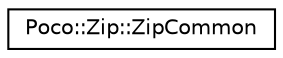digraph "Graphical Class Hierarchy"
{
 // LATEX_PDF_SIZE
  edge [fontname="Helvetica",fontsize="10",labelfontname="Helvetica",labelfontsize="10"];
  node [fontname="Helvetica",fontsize="10",shape=record];
  rankdir="LR";
  Node0 [label="Poco::Zip::ZipCommon",height=0.2,width=0.4,color="black", fillcolor="white", style="filled",URL="$classPoco_1_1Zip_1_1ZipCommon.html",tooltip="Common enums used in the Zip project."];
}
